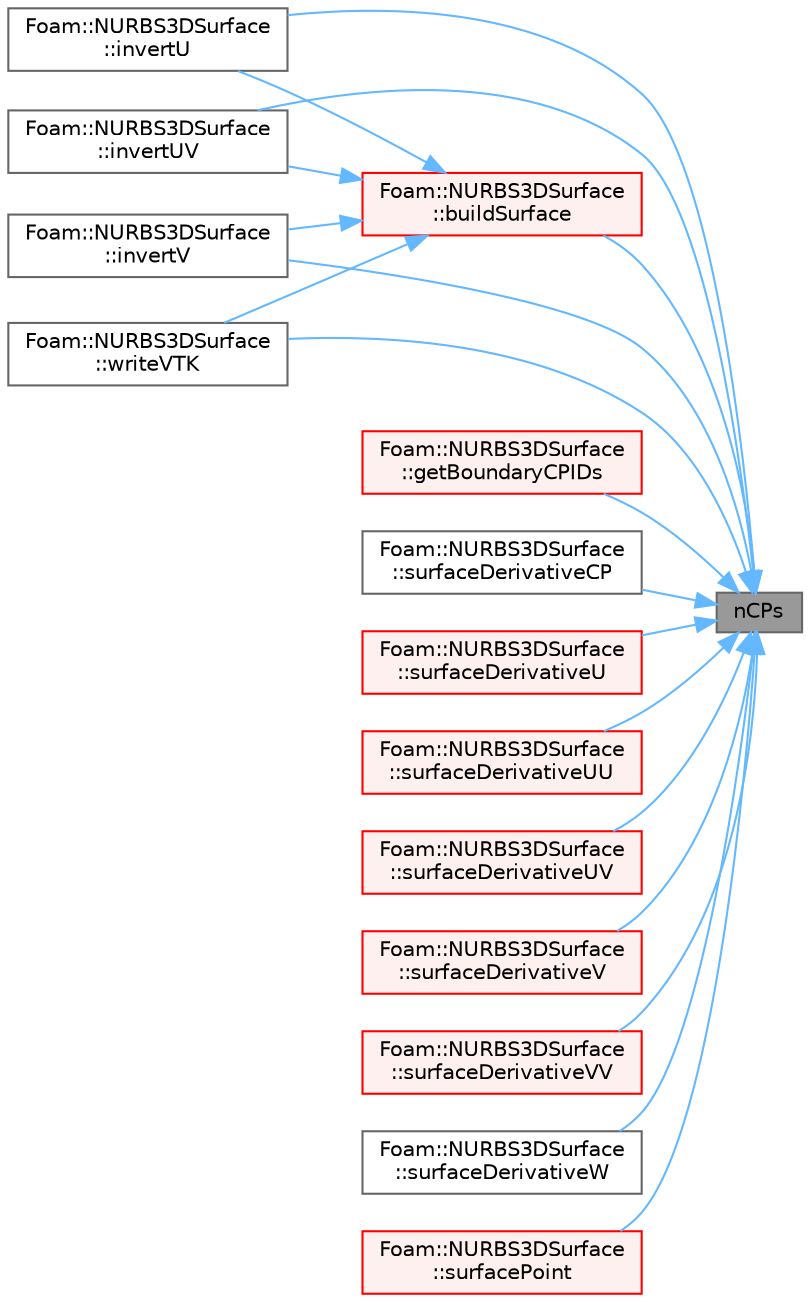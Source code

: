 digraph "nCPs"
{
 // LATEX_PDF_SIZE
  bgcolor="transparent";
  edge [fontname=Helvetica,fontsize=10,labelfontname=Helvetica,labelfontsize=10];
  node [fontname=Helvetica,fontsize=10,shape=box,height=0.2,width=0.4];
  rankdir="RL";
  Node1 [id="Node000001",label="nCPs",height=0.2,width=0.4,color="gray40", fillcolor="grey60", style="filled", fontcolor="black",tooltip=" "];
  Node1 -> Node2 [id="edge1_Node000001_Node000002",dir="back",color="steelblue1",style="solid",tooltip=" "];
  Node2 [id="Node000002",label="Foam::NURBS3DSurface\l::buildSurface",height=0.2,width=0.4,color="red", fillcolor="#FFF0F0", style="filled",URL="$classFoam_1_1NURBS3DSurface.html#a421148b3f3994fa809c1b1036096a48a",tooltip=" "];
  Node2 -> Node3 [id="edge2_Node000002_Node000003",dir="back",color="steelblue1",style="solid",tooltip=" "];
  Node3 [id="Node000003",label="Foam::NURBS3DSurface\l::invertU",height=0.2,width=0.4,color="grey40", fillcolor="white", style="filled",URL="$classFoam_1_1NURBS3DSurface.html#a9d80431e8873d7ec46809f7e8c920da1",tooltip=" "];
  Node2 -> Node4 [id="edge3_Node000002_Node000004",dir="back",color="steelblue1",style="solid",tooltip=" "];
  Node4 [id="Node000004",label="Foam::NURBS3DSurface\l::invertUV",height=0.2,width=0.4,color="grey40", fillcolor="white", style="filled",URL="$classFoam_1_1NURBS3DSurface.html#a03299ca51fa2b47dec342b3e76b73795",tooltip=" "];
  Node2 -> Node5 [id="edge4_Node000002_Node000005",dir="back",color="steelblue1",style="solid",tooltip=" "];
  Node5 [id="Node000005",label="Foam::NURBS3DSurface\l::invertV",height=0.2,width=0.4,color="grey40", fillcolor="white", style="filled",URL="$classFoam_1_1NURBS3DSurface.html#a7750fa1bf0c46a0743a06067069e8d29",tooltip=" "];
  Node2 -> Node13 [id="edge5_Node000002_Node000013",dir="back",color="steelblue1",style="solid",tooltip=" "];
  Node13 [id="Node000013",label="Foam::NURBS3DSurface\l::writeVTK",height=0.2,width=0.4,color="grey40", fillcolor="white", style="filled",URL="$classFoam_1_1NURBS3DSurface.html#a268bfed46bf54222b30e69d40b5c5ab9",tooltip=" "];
  Node1 -> Node14 [id="edge6_Node000001_Node000014",dir="back",color="steelblue1",style="solid",tooltip=" "];
  Node14 [id="Node000014",label="Foam::NURBS3DSurface\l::getBoundaryCPIDs",height=0.2,width=0.4,color="red", fillcolor="#FFF0F0", style="filled",URL="$classFoam_1_1NURBS3DSurface.html#aa70b75a9033c51fa2aeb10a09c4ad2af",tooltip=" "];
  Node1 -> Node3 [id="edge7_Node000001_Node000003",dir="back",color="steelblue1",style="solid",tooltip=" "];
  Node1 -> Node4 [id="edge8_Node000001_Node000004",dir="back",color="steelblue1",style="solid",tooltip=" "];
  Node1 -> Node5 [id="edge9_Node000001_Node000005",dir="back",color="steelblue1",style="solid",tooltip=" "];
  Node1 -> Node17 [id="edge10_Node000001_Node000017",dir="back",color="steelblue1",style="solid",tooltip=" "];
  Node17 [id="Node000017",label="Foam::NURBS3DSurface\l::surfaceDerivativeCP",height=0.2,width=0.4,color="grey40", fillcolor="white", style="filled",URL="$classFoam_1_1NURBS3DSurface.html#a054a2d0f1ff23235665b6725b84422d0",tooltip=" "];
  Node1 -> Node18 [id="edge11_Node000001_Node000018",dir="back",color="steelblue1",style="solid",tooltip=" "];
  Node18 [id="Node000018",label="Foam::NURBS3DSurface\l::surfaceDerivativeU",height=0.2,width=0.4,color="red", fillcolor="#FFF0F0", style="filled",URL="$classFoam_1_1NURBS3DSurface.html#ad49873d83672ab1ab43a570f8dfab718",tooltip=" "];
  Node1 -> Node29 [id="edge12_Node000001_Node000029",dir="back",color="steelblue1",style="solid",tooltip=" "];
  Node29 [id="Node000029",label="Foam::NURBS3DSurface\l::surfaceDerivativeUU",height=0.2,width=0.4,color="red", fillcolor="#FFF0F0", style="filled",URL="$classFoam_1_1NURBS3DSurface.html#ab53ba1404041e93c8300a4978370e0d0",tooltip=" "];
  Node1 -> Node30 [id="edge13_Node000001_Node000030",dir="back",color="steelblue1",style="solid",tooltip=" "];
  Node30 [id="Node000030",label="Foam::NURBS3DSurface\l::surfaceDerivativeUV",height=0.2,width=0.4,color="red", fillcolor="#FFF0F0", style="filled",URL="$classFoam_1_1NURBS3DSurface.html#a0cca640e22f3be5475327c8b4d3cd750",tooltip=" "];
  Node1 -> Node31 [id="edge14_Node000001_Node000031",dir="back",color="steelblue1",style="solid",tooltip=" "];
  Node31 [id="Node000031",label="Foam::NURBS3DSurface\l::surfaceDerivativeV",height=0.2,width=0.4,color="red", fillcolor="#FFF0F0", style="filled",URL="$classFoam_1_1NURBS3DSurface.html#a588c74395693bf845c64e7860d5aca09",tooltip=" "];
  Node1 -> Node37 [id="edge15_Node000001_Node000037",dir="back",color="steelblue1",style="solid",tooltip=" "];
  Node37 [id="Node000037",label="Foam::NURBS3DSurface\l::surfaceDerivativeVV",height=0.2,width=0.4,color="red", fillcolor="#FFF0F0", style="filled",URL="$classFoam_1_1NURBS3DSurface.html#ab7dffaa8e26bb2c342df02d454a81e56",tooltip=" "];
  Node1 -> Node38 [id="edge16_Node000001_Node000038",dir="back",color="steelblue1",style="solid",tooltip=" "];
  Node38 [id="Node000038",label="Foam::NURBS3DSurface\l::surfaceDerivativeW",height=0.2,width=0.4,color="grey40", fillcolor="white", style="filled",URL="$classFoam_1_1NURBS3DSurface.html#acfe4695330e9663527a45a81ba53019b",tooltip=" "];
  Node1 -> Node39 [id="edge17_Node000001_Node000039",dir="back",color="steelblue1",style="solid",tooltip=" "];
  Node39 [id="Node000039",label="Foam::NURBS3DSurface\l::surfacePoint",height=0.2,width=0.4,color="red", fillcolor="#FFF0F0", style="filled",URL="$classFoam_1_1NURBS3DSurface.html#a5286089290bd51159d0681a0711792b8",tooltip=" "];
  Node1 -> Node13 [id="edge18_Node000001_Node000013",dir="back",color="steelblue1",style="solid",tooltip=" "];
}
